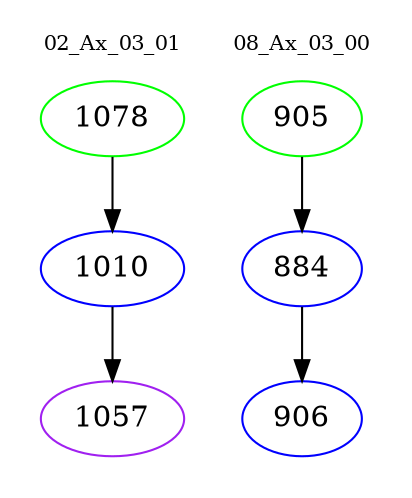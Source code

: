 digraph{
subgraph cluster_0 {
color = white
label = "02_Ax_03_01";
fontsize=10;
T0_1078 [label="1078", color="green"]
T0_1078 -> T0_1010 [color="black"]
T0_1010 [label="1010", color="blue"]
T0_1010 -> T0_1057 [color="black"]
T0_1057 [label="1057", color="purple"]
}
subgraph cluster_1 {
color = white
label = "08_Ax_03_00";
fontsize=10;
T1_905 [label="905", color="green"]
T1_905 -> T1_884 [color="black"]
T1_884 [label="884", color="blue"]
T1_884 -> T1_906 [color="black"]
T1_906 [label="906", color="blue"]
}
}
